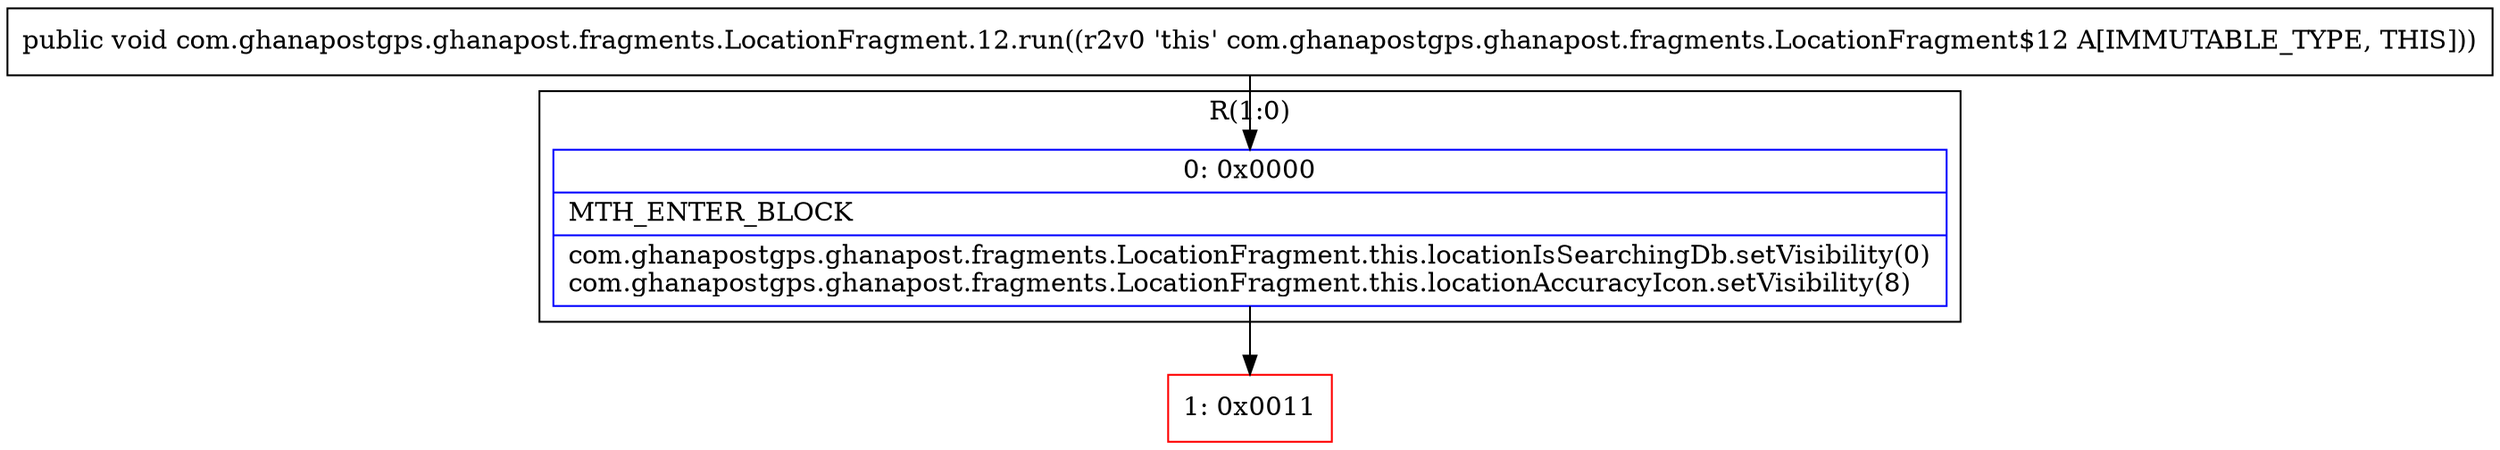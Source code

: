 digraph "CFG forcom.ghanapostgps.ghanapost.fragments.LocationFragment.12.run()V" {
subgraph cluster_Region_357265383 {
label = "R(1:0)";
node [shape=record,color=blue];
Node_0 [shape=record,label="{0\:\ 0x0000|MTH_ENTER_BLOCK\l|com.ghanapostgps.ghanapost.fragments.LocationFragment.this.locationIsSearchingDb.setVisibility(0)\lcom.ghanapostgps.ghanapost.fragments.LocationFragment.this.locationAccuracyIcon.setVisibility(8)\l}"];
}
Node_1 [shape=record,color=red,label="{1\:\ 0x0011}"];
MethodNode[shape=record,label="{public void com.ghanapostgps.ghanapost.fragments.LocationFragment.12.run((r2v0 'this' com.ghanapostgps.ghanapost.fragments.LocationFragment$12 A[IMMUTABLE_TYPE, THIS])) }"];
MethodNode -> Node_0;
Node_0 -> Node_1;
}

